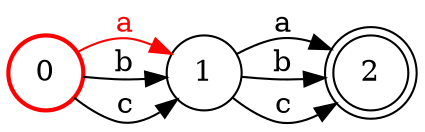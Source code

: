 digraph FST {
  margin = 0;
  rankdir = LR;
  label = "";
  center = 1;
  ranksep = "0.4";
  nodesep = "0.25";
  0 [label = "0", shape = circle, penwidth = 2.0, fontsize = 14, color = red, height = 0.5, fixedsize = true];
  0 -> 1 [label = "a", fontsize = 14, fontcolor = red, color = red];
  0 -> 1 [label = "b", fontsize = 14];
  0 -> 1 [label = "c", fontsize = 14];
  1 [label = "1", shape = circle, penwidth = 1.0, fontsize = 14, height = 0.5, fixedsize = true];
  1 -> 2 [label = "a", fontsize = 14];
  1 -> 2 [label = "b", fontsize = 14];
  1 -> 2 [label = "c", fontsize = 14];
  2 [label = "2", shape = doublecircle, penwidth = 1.0, fontsize = 14, height = 0.5, fixedsize = true];
}

